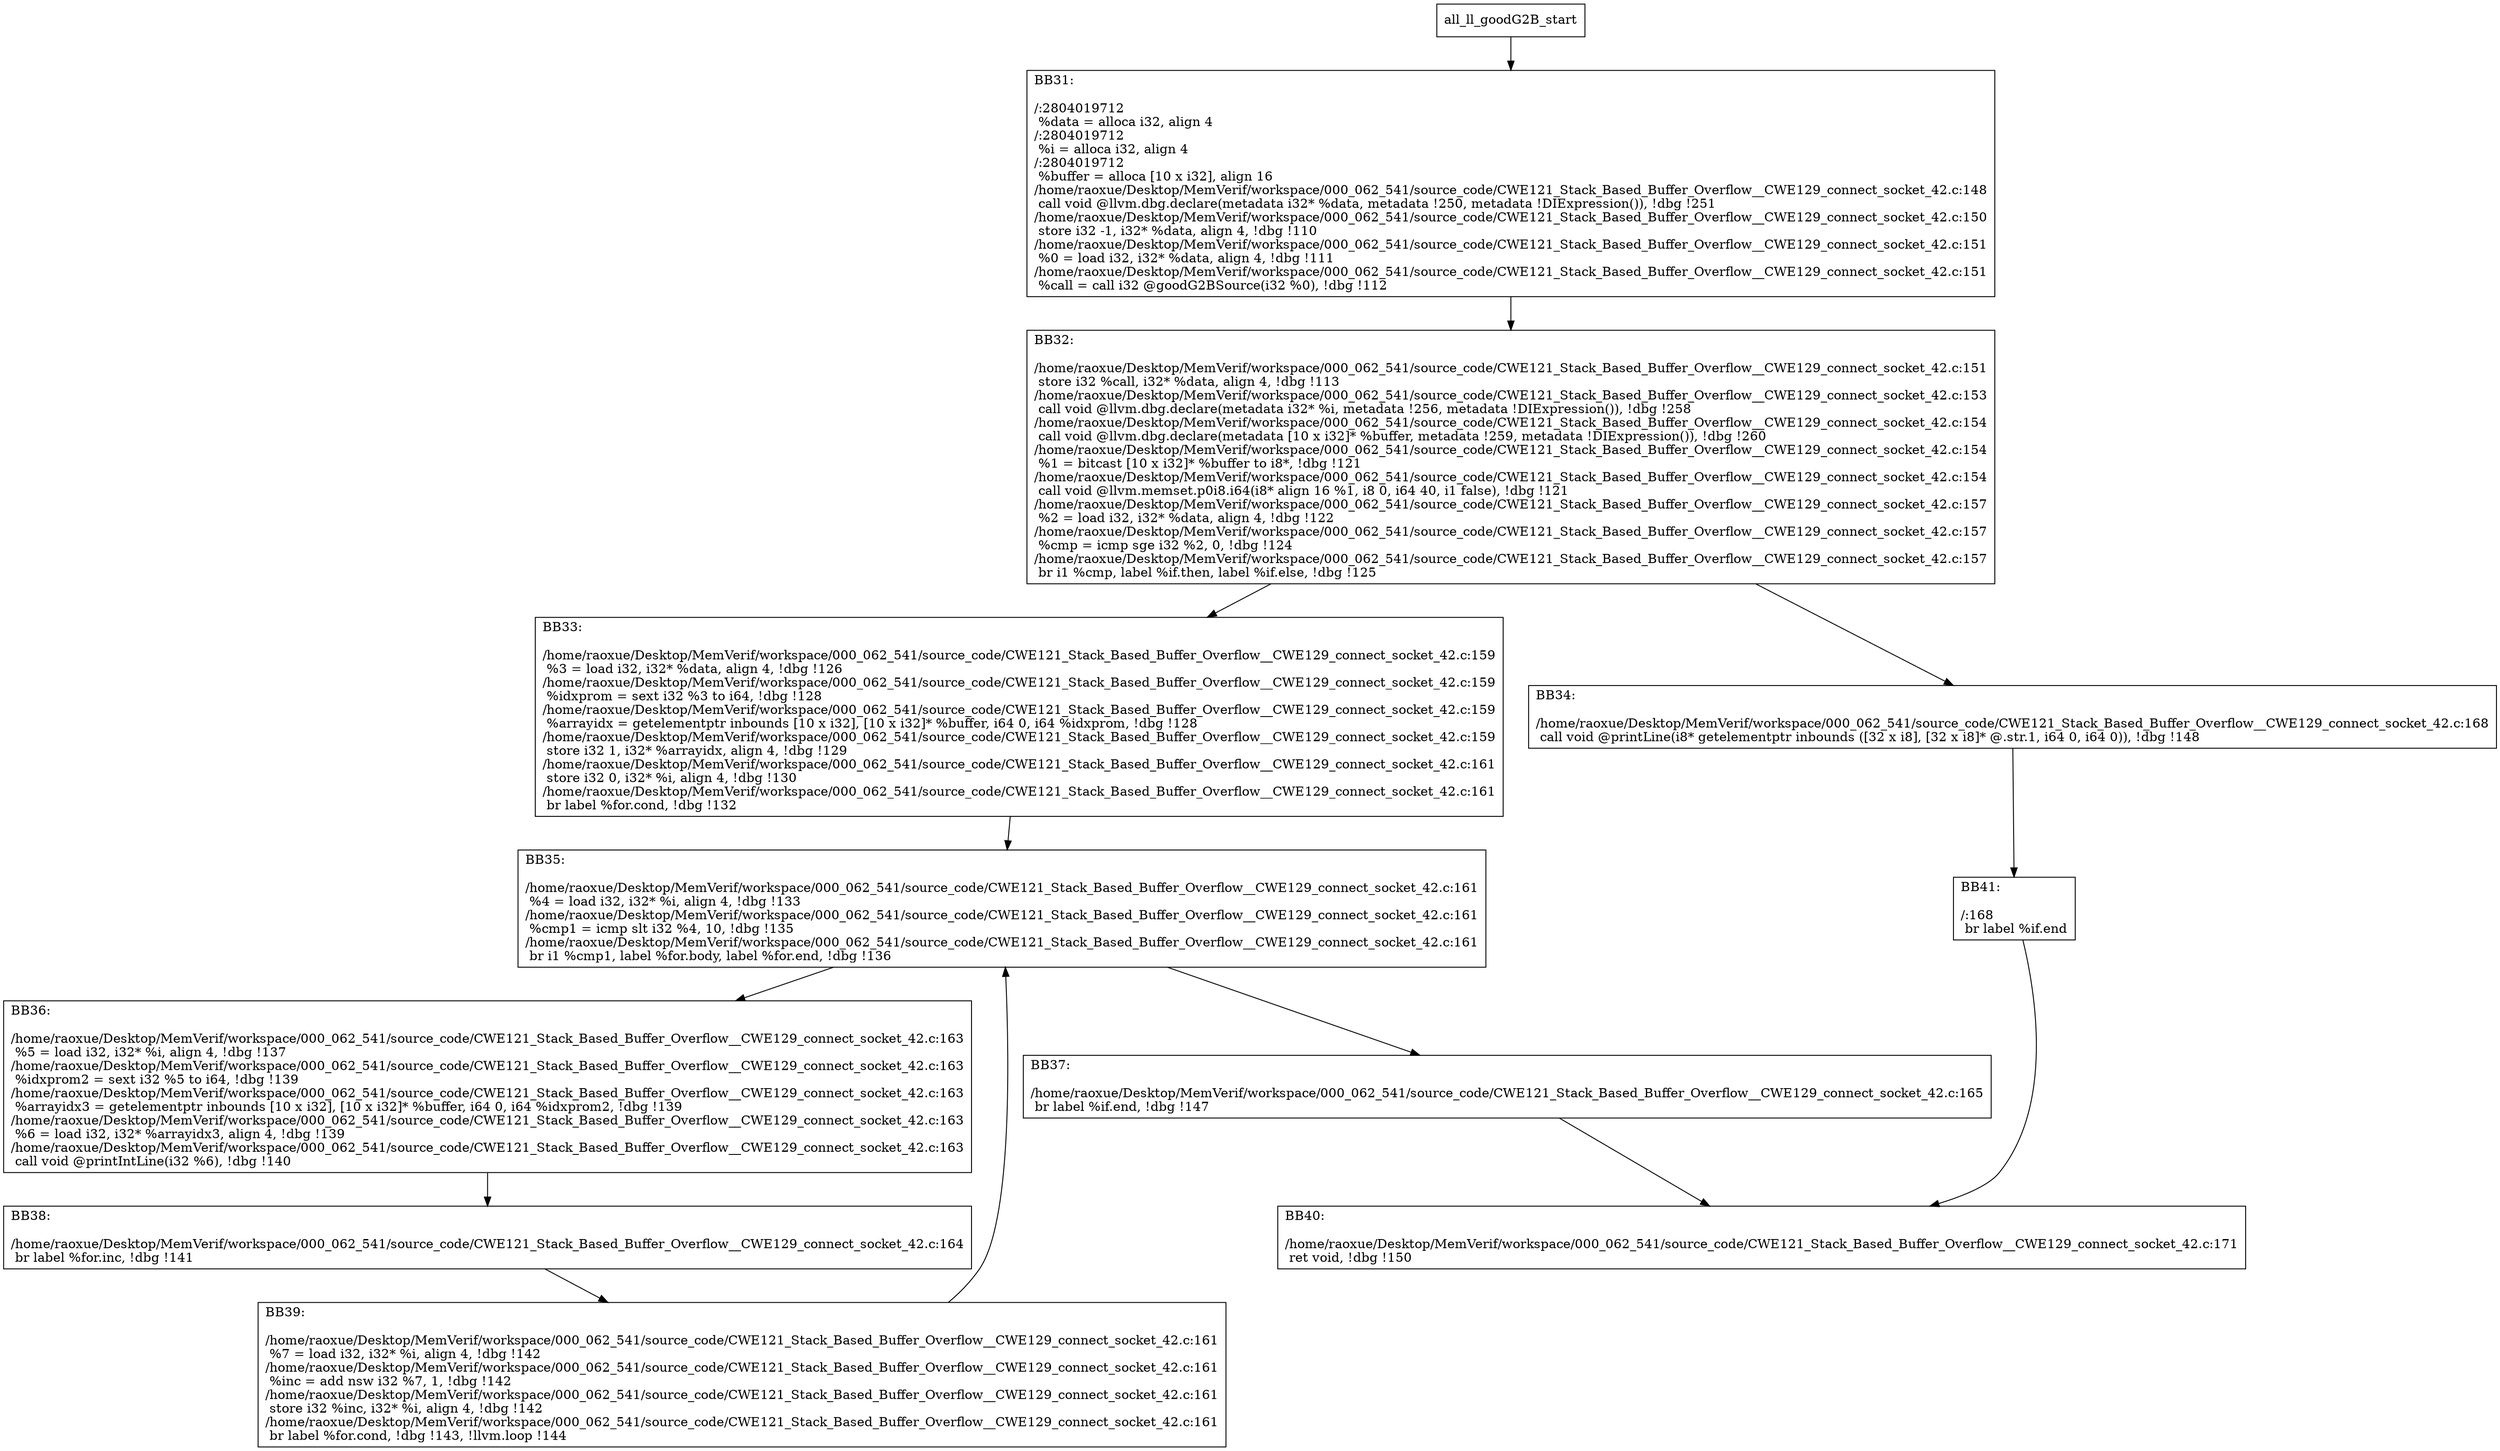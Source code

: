 digraph "CFG for'all_ll_goodG2B' function" {
	BBall_ll_goodG2B_start[shape=record,label="{all_ll_goodG2B_start}"];
	BBall_ll_goodG2B_start-> all_ll_goodG2BBB31;
	all_ll_goodG2BBB31 [shape=record, label="{BB31:\l\l/:2804019712\l
  %data = alloca i32, align 4\l
/:2804019712\l
  %i = alloca i32, align 4\l
/:2804019712\l
  %buffer = alloca [10 x i32], align 16\l
/home/raoxue/Desktop/MemVerif/workspace/000_062_541/source_code/CWE121_Stack_Based_Buffer_Overflow__CWE129_connect_socket_42.c:148\l
  call void @llvm.dbg.declare(metadata i32* %data, metadata !250, metadata !DIExpression()), !dbg !251\l
/home/raoxue/Desktop/MemVerif/workspace/000_062_541/source_code/CWE121_Stack_Based_Buffer_Overflow__CWE129_connect_socket_42.c:150\l
  store i32 -1, i32* %data, align 4, !dbg !110\l
/home/raoxue/Desktop/MemVerif/workspace/000_062_541/source_code/CWE121_Stack_Based_Buffer_Overflow__CWE129_connect_socket_42.c:151\l
  %0 = load i32, i32* %data, align 4, !dbg !111\l
/home/raoxue/Desktop/MemVerif/workspace/000_062_541/source_code/CWE121_Stack_Based_Buffer_Overflow__CWE129_connect_socket_42.c:151\l
  %call = call i32 @goodG2BSource(i32 %0), !dbg !112\l
}"];
	all_ll_goodG2BBB31-> all_ll_goodG2BBB32;
	all_ll_goodG2BBB32 [shape=record, label="{BB32:\l\l/home/raoxue/Desktop/MemVerif/workspace/000_062_541/source_code/CWE121_Stack_Based_Buffer_Overflow__CWE129_connect_socket_42.c:151\l
  store i32 %call, i32* %data, align 4, !dbg !113\l
/home/raoxue/Desktop/MemVerif/workspace/000_062_541/source_code/CWE121_Stack_Based_Buffer_Overflow__CWE129_connect_socket_42.c:153\l
  call void @llvm.dbg.declare(metadata i32* %i, metadata !256, metadata !DIExpression()), !dbg !258\l
/home/raoxue/Desktop/MemVerif/workspace/000_062_541/source_code/CWE121_Stack_Based_Buffer_Overflow__CWE129_connect_socket_42.c:154\l
  call void @llvm.dbg.declare(metadata [10 x i32]* %buffer, metadata !259, metadata !DIExpression()), !dbg !260\l
/home/raoxue/Desktop/MemVerif/workspace/000_062_541/source_code/CWE121_Stack_Based_Buffer_Overflow__CWE129_connect_socket_42.c:154\l
  %1 = bitcast [10 x i32]* %buffer to i8*, !dbg !121\l
/home/raoxue/Desktop/MemVerif/workspace/000_062_541/source_code/CWE121_Stack_Based_Buffer_Overflow__CWE129_connect_socket_42.c:154\l
  call void @llvm.memset.p0i8.i64(i8* align 16 %1, i8 0, i64 40, i1 false), !dbg !121\l
/home/raoxue/Desktop/MemVerif/workspace/000_062_541/source_code/CWE121_Stack_Based_Buffer_Overflow__CWE129_connect_socket_42.c:157\l
  %2 = load i32, i32* %data, align 4, !dbg !122\l
/home/raoxue/Desktop/MemVerif/workspace/000_062_541/source_code/CWE121_Stack_Based_Buffer_Overflow__CWE129_connect_socket_42.c:157\l
  %cmp = icmp sge i32 %2, 0, !dbg !124\l
/home/raoxue/Desktop/MemVerif/workspace/000_062_541/source_code/CWE121_Stack_Based_Buffer_Overflow__CWE129_connect_socket_42.c:157\l
  br i1 %cmp, label %if.then, label %if.else, !dbg !125\l
}"];
	all_ll_goodG2BBB32-> all_ll_goodG2BBB33;
	all_ll_goodG2BBB32-> all_ll_goodG2BBB34;
	all_ll_goodG2BBB33 [shape=record, label="{BB33:\l\l/home/raoxue/Desktop/MemVerif/workspace/000_062_541/source_code/CWE121_Stack_Based_Buffer_Overflow__CWE129_connect_socket_42.c:159\l
  %3 = load i32, i32* %data, align 4, !dbg !126\l
/home/raoxue/Desktop/MemVerif/workspace/000_062_541/source_code/CWE121_Stack_Based_Buffer_Overflow__CWE129_connect_socket_42.c:159\l
  %idxprom = sext i32 %3 to i64, !dbg !128\l
/home/raoxue/Desktop/MemVerif/workspace/000_062_541/source_code/CWE121_Stack_Based_Buffer_Overflow__CWE129_connect_socket_42.c:159\l
  %arrayidx = getelementptr inbounds [10 x i32], [10 x i32]* %buffer, i64 0, i64 %idxprom, !dbg !128\l
/home/raoxue/Desktop/MemVerif/workspace/000_062_541/source_code/CWE121_Stack_Based_Buffer_Overflow__CWE129_connect_socket_42.c:159\l
  store i32 1, i32* %arrayidx, align 4, !dbg !129\l
/home/raoxue/Desktop/MemVerif/workspace/000_062_541/source_code/CWE121_Stack_Based_Buffer_Overflow__CWE129_connect_socket_42.c:161\l
  store i32 0, i32* %i, align 4, !dbg !130\l
/home/raoxue/Desktop/MemVerif/workspace/000_062_541/source_code/CWE121_Stack_Based_Buffer_Overflow__CWE129_connect_socket_42.c:161\l
  br label %for.cond, !dbg !132\l
}"];
	all_ll_goodG2BBB33-> all_ll_goodG2BBB35;
	all_ll_goodG2BBB35 [shape=record, label="{BB35:\l\l/home/raoxue/Desktop/MemVerif/workspace/000_062_541/source_code/CWE121_Stack_Based_Buffer_Overflow__CWE129_connect_socket_42.c:161\l
  %4 = load i32, i32* %i, align 4, !dbg !133\l
/home/raoxue/Desktop/MemVerif/workspace/000_062_541/source_code/CWE121_Stack_Based_Buffer_Overflow__CWE129_connect_socket_42.c:161\l
  %cmp1 = icmp slt i32 %4, 10, !dbg !135\l
/home/raoxue/Desktop/MemVerif/workspace/000_062_541/source_code/CWE121_Stack_Based_Buffer_Overflow__CWE129_connect_socket_42.c:161\l
  br i1 %cmp1, label %for.body, label %for.end, !dbg !136\l
}"];
	all_ll_goodG2BBB35-> all_ll_goodG2BBB36;
	all_ll_goodG2BBB35-> all_ll_goodG2BBB37;
	all_ll_goodG2BBB36 [shape=record, label="{BB36:\l\l/home/raoxue/Desktop/MemVerif/workspace/000_062_541/source_code/CWE121_Stack_Based_Buffer_Overflow__CWE129_connect_socket_42.c:163\l
  %5 = load i32, i32* %i, align 4, !dbg !137\l
/home/raoxue/Desktop/MemVerif/workspace/000_062_541/source_code/CWE121_Stack_Based_Buffer_Overflow__CWE129_connect_socket_42.c:163\l
  %idxprom2 = sext i32 %5 to i64, !dbg !139\l
/home/raoxue/Desktop/MemVerif/workspace/000_062_541/source_code/CWE121_Stack_Based_Buffer_Overflow__CWE129_connect_socket_42.c:163\l
  %arrayidx3 = getelementptr inbounds [10 x i32], [10 x i32]* %buffer, i64 0, i64 %idxprom2, !dbg !139\l
/home/raoxue/Desktop/MemVerif/workspace/000_062_541/source_code/CWE121_Stack_Based_Buffer_Overflow__CWE129_connect_socket_42.c:163\l
  %6 = load i32, i32* %arrayidx3, align 4, !dbg !139\l
/home/raoxue/Desktop/MemVerif/workspace/000_062_541/source_code/CWE121_Stack_Based_Buffer_Overflow__CWE129_connect_socket_42.c:163\l
  call void @printIntLine(i32 %6), !dbg !140\l
}"];
	all_ll_goodG2BBB36-> all_ll_goodG2BBB38;
	all_ll_goodG2BBB38 [shape=record, label="{BB38:\l\l/home/raoxue/Desktop/MemVerif/workspace/000_062_541/source_code/CWE121_Stack_Based_Buffer_Overflow__CWE129_connect_socket_42.c:164\l
  br label %for.inc, !dbg !141\l
}"];
	all_ll_goodG2BBB38-> all_ll_goodG2BBB39;
	all_ll_goodG2BBB39 [shape=record, label="{BB39:\l\l/home/raoxue/Desktop/MemVerif/workspace/000_062_541/source_code/CWE121_Stack_Based_Buffer_Overflow__CWE129_connect_socket_42.c:161\l
  %7 = load i32, i32* %i, align 4, !dbg !142\l
/home/raoxue/Desktop/MemVerif/workspace/000_062_541/source_code/CWE121_Stack_Based_Buffer_Overflow__CWE129_connect_socket_42.c:161\l
  %inc = add nsw i32 %7, 1, !dbg !142\l
/home/raoxue/Desktop/MemVerif/workspace/000_062_541/source_code/CWE121_Stack_Based_Buffer_Overflow__CWE129_connect_socket_42.c:161\l
  store i32 %inc, i32* %i, align 4, !dbg !142\l
/home/raoxue/Desktop/MemVerif/workspace/000_062_541/source_code/CWE121_Stack_Based_Buffer_Overflow__CWE129_connect_socket_42.c:161\l
  br label %for.cond, !dbg !143, !llvm.loop !144\l
}"];
	all_ll_goodG2BBB39-> all_ll_goodG2BBB35;
	all_ll_goodG2BBB37 [shape=record, label="{BB37:\l\l/home/raoxue/Desktop/MemVerif/workspace/000_062_541/source_code/CWE121_Stack_Based_Buffer_Overflow__CWE129_connect_socket_42.c:165\l
  br label %if.end, !dbg !147\l
}"];
	all_ll_goodG2BBB37-> all_ll_goodG2BBB40;
	all_ll_goodG2BBB34 [shape=record, label="{BB34:\l\l/home/raoxue/Desktop/MemVerif/workspace/000_062_541/source_code/CWE121_Stack_Based_Buffer_Overflow__CWE129_connect_socket_42.c:168\l
  call void @printLine(i8* getelementptr inbounds ([32 x i8], [32 x i8]* @.str.1, i64 0, i64 0)), !dbg !148\l
}"];
	all_ll_goodG2BBB34-> all_ll_goodG2BBB41;
	all_ll_goodG2BBB41 [shape=record, label="{BB41:\l\l/:168\l
  br label %if.end\l
}"];
	all_ll_goodG2BBB41-> all_ll_goodG2BBB40;
	all_ll_goodG2BBB40 [shape=record, label="{BB40:\l\l/home/raoxue/Desktop/MemVerif/workspace/000_062_541/source_code/CWE121_Stack_Based_Buffer_Overflow__CWE129_connect_socket_42.c:171\l
  ret void, !dbg !150\l
}"];
}
